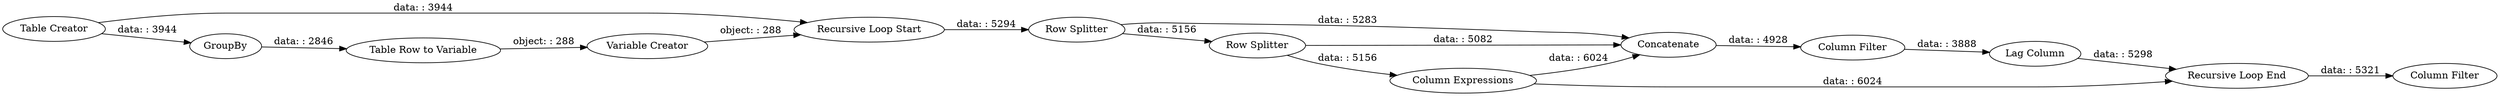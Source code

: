 digraph {
	"2793610122310685133_35" [label="Lag Column"]
	"2793610122310685133_40" [label="Column Filter"]
	"2793610122310685133_39" [label=Concatenate]
	"2793610122310685133_44" [label="Row Splitter"]
	"2793610122310685133_33" [label="Recursive Loop End"]
	"2793610122310685133_32" [label="Recursive Loop Start"]
	"2793610122310685133_45" [label="Column Filter"]
	"2793610122310685133_42" [label=GroupBy]
	"2793610122310685133_43" [label="Table Row to Variable"]
	"2793610122310685133_29" [label="Variable Creator"]
	"2793610122310685133_26" [label="Table Creator"]
	"2793610122310685133_37" [label="Row Splitter"]
	"2793610122310685133_38" [label="Column Expressions"]
	"2793610122310685133_35" -> "2793610122310685133_33" [label="data: : 5298"]
	"2793610122310685133_26" -> "2793610122310685133_42" [label="data: : 3944"]
	"2793610122310685133_44" -> "2793610122310685133_38" [label="data: : 5156"]
	"2793610122310685133_29" -> "2793610122310685133_32" [label="object: : 288"]
	"2793610122310685133_26" -> "2793610122310685133_32" [label="data: : 3944"]
	"2793610122310685133_33" -> "2793610122310685133_45" [label="data: : 5321"]
	"2793610122310685133_37" -> "2793610122310685133_44" [label="data: : 5156"]
	"2793610122310685133_37" -> "2793610122310685133_39" [label="data: : 5283"]
	"2793610122310685133_38" -> "2793610122310685133_39" [label="data: : 6024"]
	"2793610122310685133_38" -> "2793610122310685133_33" [label="data: : 6024"]
	"2793610122310685133_42" -> "2793610122310685133_43" [label="data: : 2846"]
	"2793610122310685133_39" -> "2793610122310685133_40" [label="data: : 4928"]
	"2793610122310685133_40" -> "2793610122310685133_35" [label="data: : 3888"]
	"2793610122310685133_43" -> "2793610122310685133_29" [label="object: : 288"]
	"2793610122310685133_44" -> "2793610122310685133_39" [label="data: : 5082"]
	"2793610122310685133_32" -> "2793610122310685133_37" [label="data: : 5294"]
	rankdir=LR
}
